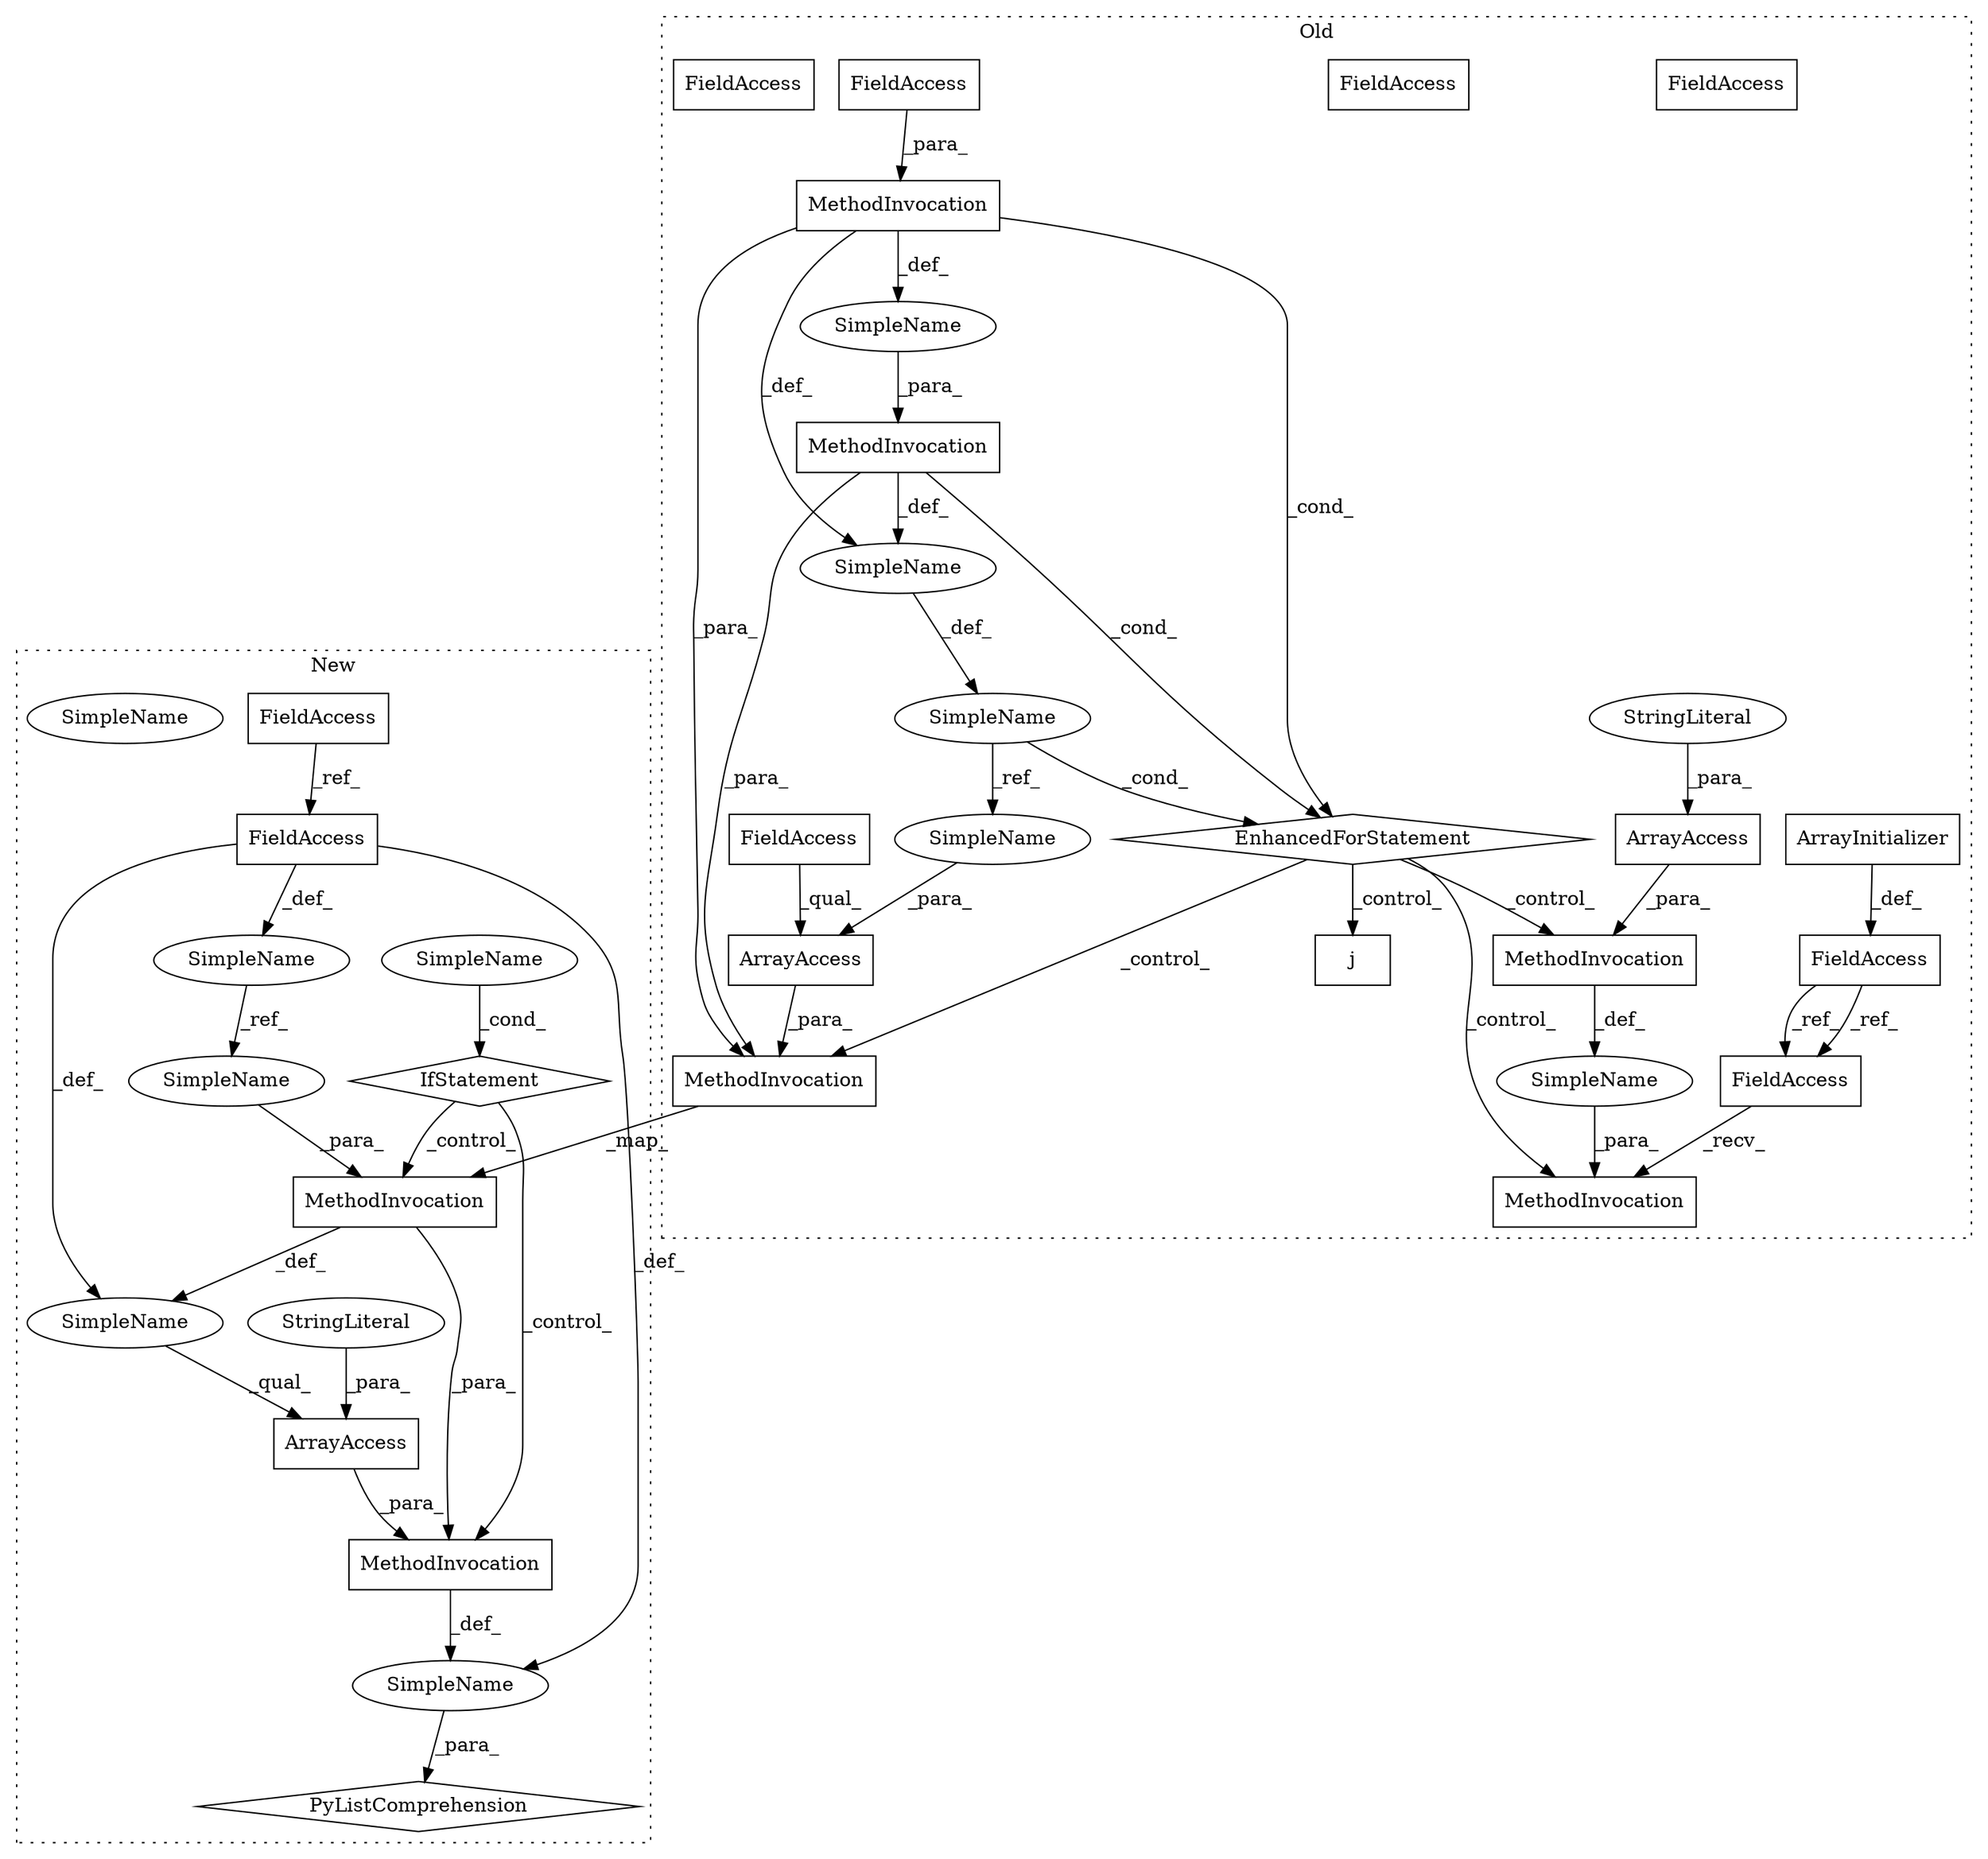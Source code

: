 digraph G {
subgraph cluster0 {
1 [label="ArrayAccess" a="2" s="599,625" l="8,1" shape="box"];
2 [label="ArrayAccess" a="2" s="559,569" l="9,1" shape="box"];
4 [label="ArrayInitializer" a="4" s="416" l="2" shape="box"];
5 [label="FieldAccess" a="22" s="495" l="8" shape="box"];
6 [label="FieldAccess" a="22" s="398" l="8" shape="box"];
7 [label="FieldAccess" a="22" s="559" l="8" shape="box"];
9 [label="FieldAccess" a="22" s="579" l="8" shape="box"];
10 [label="FieldAccess" a="22" s="495" l="8" shape="box"];
12 [label="FieldAccess" a="22" s="579" l="8" shape="box"];
13 [label="FieldAccess" a="22" s="559" l="8" shape="box"];
16 [label="MethodInvocation" a="32" s="588,627" l="7,1" shape="box"];
17 [label="MethodInvocation" a="32" s="595,626" l="4,1" shape="box"];
18 [label="MethodInvocation" a="32" s="491,503" l="4,1" shape="box"];
19 [label="MethodInvocation" a="32" s="485,504" l="6,1" shape="box"];
21 [label="MethodInvocation" a="32" s="553,570" l="6,1" shape="box"];
23 [label="SimpleName" a="42" s="" l="" shape="ellipse"];
24 [label="SimpleName" a="42" s="" l="" shape="ellipse"];
27 [label="SimpleName" a="42" s="481" l="1" shape="ellipse"];
29 [label="SimpleName" a="42" s="568" l="1" shape="ellipse"];
31 [label="SimpleName" a="42" s="" l="" shape="ellipse"];
33 [label="StringLiteral" a="45" s="607" l="18" shape="ellipse"];
35 [label="EnhancedForStatement" a="70" s="424,505" l="53,2" shape="diamond"];
36 [label="j" a="106" s="522" l="21" shape="box"];
label = "Old";
style="dotted";
}
subgraph cluster1 {
3 [label="ArrayAccess" a="2" s="422,466" l="26,1" shape="box"];
8 [label="FieldAccess" a="22" s="542" l="8" shape="box"];
11 [label="FieldAccess" a="22" s="354" l="8" shape="box"];
14 [label="IfStatement" a="25" s="529" l="30" shape="diamond"];
15 [label="MethodInvocation" a="32" s="418,467" l="4,1" shape="box"];
20 [label="MethodInvocation" a="32" s="430,446" l="9,1" shape="box"];
22 [label="SimpleName" a="42" s="" l="" shape="ellipse"];
25 [label="SimpleName" a="42" s="439" l="7" shape="ellipse"];
26 [label="SimpleName" a="42" s="532" l="7" shape="ellipse"];
28 [label="SimpleName" a="42" s="554" l="5" shape="ellipse"];
30 [label="SimpleName" a="42" s="554" l="5" shape="ellipse"];
32 [label="SimpleName" a="42" s="" l="" shape="ellipse"];
34 [label="StringLiteral" a="45" s="448" l="18" shape="ellipse"];
37 [label="PyListComprehension" a="109" s="418" l="149" shape="diamond"];
label = "New";
style="dotted";
}
1 -> 17 [label="_para_"];
2 -> 21 [label="_para_"];
3 -> 15 [label="_para_"];
4 -> 6 [label="_def_"];
6 -> 12 [label="_ref_"];
6 -> 12 [label="_ref_"];
7 -> 2 [label="_qual_"];
8 -> 22 [label="_def_"];
8 -> 26 [label="_def_"];
8 -> 32 [label="_def_"];
10 -> 18 [label="_para_"];
11 -> 8 [label="_ref_"];
12 -> 16 [label="_recv_"];
14 -> 20 [label="_control_"];
14 -> 15 [label="_control_"];
15 -> 32 [label="_def_"];
17 -> 23 [label="_def_"];
18 -> 24 [label="_def_"];
18 -> 21 [label="_para_"];
18 -> 35 [label="_cond_"];
18 -> 31 [label="_def_"];
19 -> 35 [label="_cond_"];
19 -> 21 [label="_para_"];
19 -> 24 [label="_def_"];
20 -> 15 [label="_para_"];
20 -> 22 [label="_def_"];
21 -> 20 [label="_map_"];
22 -> 3 [label="_qual_"];
23 -> 16 [label="_para_"];
24 -> 27 [label="_def_"];
25 -> 20 [label="_para_"];
26 -> 25 [label="_ref_"];
27 -> 35 [label="_cond_"];
27 -> 29 [label="_ref_"];
29 -> 2 [label="_para_"];
30 -> 14 [label="_cond_"];
31 -> 19 [label="_para_"];
32 -> 37 [label="_para_"];
33 -> 1 [label="_para_"];
34 -> 3 [label="_para_"];
35 -> 16 [label="_control_"];
35 -> 21 [label="_control_"];
35 -> 17 [label="_control_"];
35 -> 36 [label="_control_"];
}